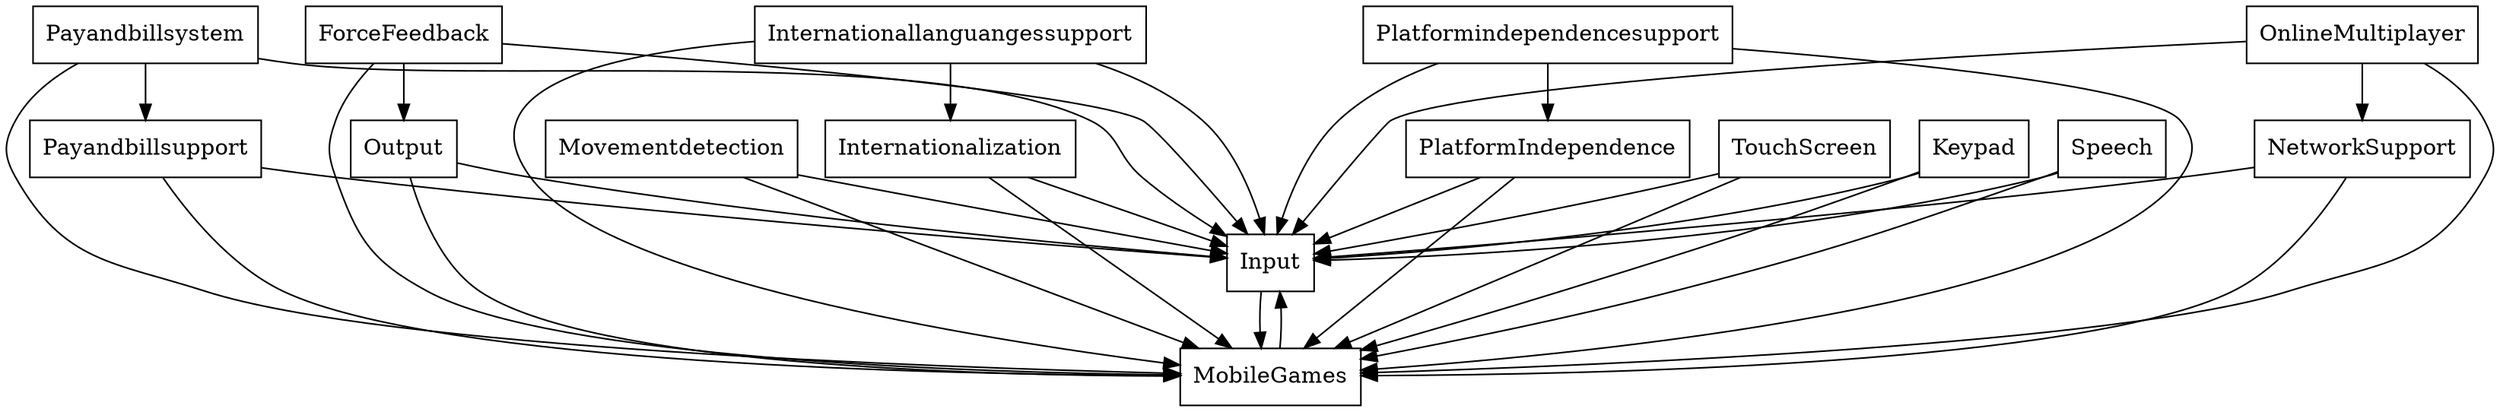 digraph{
graph [rankdir=TB];
node [shape=box];
edge [arrowhead=normal];
0[label="Payandbillsystem",]
1[label="Input",]
2[label="MobileGames",]
3[label="ForceFeedback",]
4[label="Internationallanguangessupport",]
5[label="Movementdetection",]
6[label="PlatformIndependence",]
7[label="TouchScreen",]
8[label="Output",]
9[label="Internationalization",]
10[label="Platformindependencesupport",]
11[label="Keypad",]
12[label="Payandbillsupport",]
13[label="Speech",]
14[label="NetworkSupport",]
15[label="OnlineMultiplayer",]
0->1[label="",]
0->2[label="",]
0->12[label="",]
1->2[label="",]
2->1[label="",]
3->1[label="",]
3->2[label="",]
3->8[label="",]
4->1[label="",]
4->2[label="",]
4->9[label="",]
5->1[label="",]
5->2[label="",]
6->1[label="",]
6->2[label="",]
7->1[label="",]
7->2[label="",]
8->1[label="",]
8->2[label="",]
9->1[label="",]
9->2[label="",]
10->1[label="",]
10->2[label="",]
10->6[label="",]
11->1[label="",]
11->2[label="",]
12->1[label="",]
12->2[label="",]
13->1[label="",]
13->2[label="",]
14->1[label="",]
14->2[label="",]
15->1[label="",]
15->2[label="",]
15->14[label="",]
}
